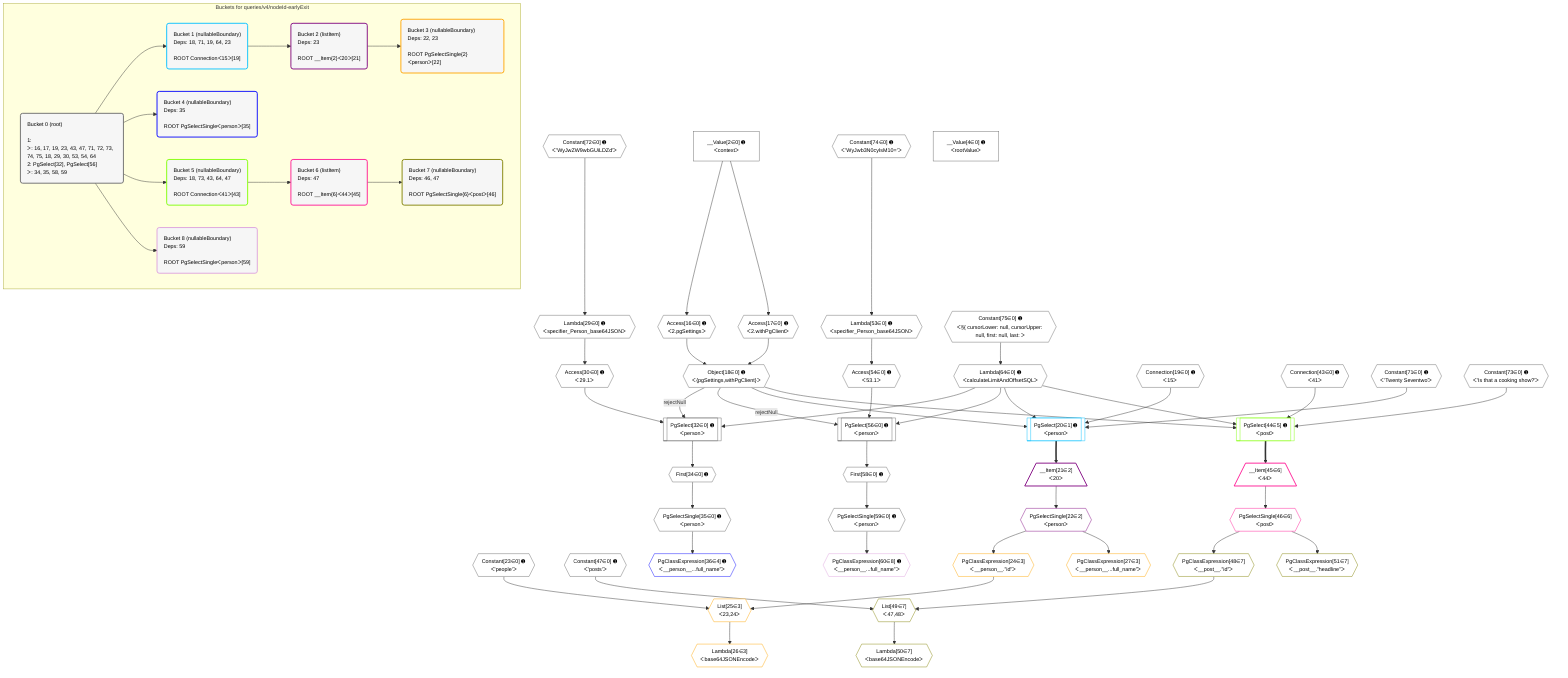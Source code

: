 %%{init: {'themeVariables': { 'fontSize': '12px'}}}%%
graph TD
    classDef path fill:#eee,stroke:#000,color:#000
    classDef plan fill:#fff,stroke-width:1px,color:#000
    classDef itemplan fill:#fff,stroke-width:2px,color:#000
    classDef unbatchedplan fill:#dff,stroke-width:1px,color:#000
    classDef sideeffectplan fill:#fcc,stroke-width:2px,color:#000
    classDef bucket fill:#f6f6f6,color:#000,stroke-width:2px,text-align:left


    %% plan dependencies
    PgSelect32[["PgSelect[32∈0] ➊<br />ᐸpersonᐳ"]]:::plan
    Object18{{"Object[18∈0] ➊<br />ᐸ{pgSettings,withPgClient}ᐳ"}}:::plan
    Access30{{"Access[30∈0] ➊<br />ᐸ29.1ᐳ"}}:::plan
    Lambda64{{"Lambda[64∈0] ➊<br />ᐸcalculateLimitAndOffsetSQLᐳ"}}:::plan
    Object18 -->|rejectNull| PgSelect32
    Access30 & Lambda64 --> PgSelect32
    PgSelect56[["PgSelect[56∈0] ➊<br />ᐸpersonᐳ"]]:::plan
    Access54{{"Access[54∈0] ➊<br />ᐸ53.1ᐳ"}}:::plan
    Object18 -->|rejectNull| PgSelect56
    Access54 & Lambda64 --> PgSelect56
    Access16{{"Access[16∈0] ➊<br />ᐸ2.pgSettingsᐳ"}}:::plan
    Access17{{"Access[17∈0] ➊<br />ᐸ2.withPgClientᐳ"}}:::plan
    Access16 & Access17 --> Object18
    __Value2["__Value[2∈0] ➊<br />ᐸcontextᐳ"]:::plan
    __Value2 --> Access16
    __Value2 --> Access17
    Lambda29{{"Lambda[29∈0] ➊<br />ᐸspecifier_Person_base64JSONᐳ"}}:::plan
    Constant72{{"Constant[72∈0] ➊<br />ᐸ'WyJwZW9wbGUiLDZd'ᐳ"}}:::plan
    Constant72 --> Lambda29
    Lambda29 --> Access30
    First34{{"First[34∈0] ➊"}}:::plan
    PgSelect32 --> First34
    PgSelectSingle35{{"PgSelectSingle[35∈0] ➊<br />ᐸpersonᐳ"}}:::plan
    First34 --> PgSelectSingle35
    Lambda53{{"Lambda[53∈0] ➊<br />ᐸspecifier_Person_base64JSONᐳ"}}:::plan
    Constant74{{"Constant[74∈0] ➊<br />ᐸ'WyJwb3N0cyIsM10='ᐳ"}}:::plan
    Constant74 --> Lambda53
    Lambda53 --> Access54
    First58{{"First[58∈0] ➊"}}:::plan
    PgSelect56 --> First58
    PgSelectSingle59{{"PgSelectSingle[59∈0] ➊<br />ᐸpersonᐳ"}}:::plan
    First58 --> PgSelectSingle59
    Constant75{{"Constant[75∈0] ➊<br />ᐸ§{ cursorLower: null, cursorUpper: null, first: null, last: ᐳ"}}:::plan
    Constant75 --> Lambda64
    __Value4["__Value[4∈0] ➊<br />ᐸrootValueᐳ"]:::plan
    Connection19{{"Connection[19∈0] ➊<br />ᐸ15ᐳ"}}:::plan
    Constant23{{"Constant[23∈0] ➊<br />ᐸ'people'ᐳ"}}:::plan
    Connection43{{"Connection[43∈0] ➊<br />ᐸ41ᐳ"}}:::plan
    Constant47{{"Constant[47∈0] ➊<br />ᐸ'posts'ᐳ"}}:::plan
    Constant71{{"Constant[71∈0] ➊<br />ᐸ'Twenty Seventwo'ᐳ"}}:::plan
    Constant73{{"Constant[73∈0] ➊<br />ᐸ'Is that a cooking show?'ᐳ"}}:::plan
    PgSelect20[["PgSelect[20∈1] ➊<br />ᐸpersonᐳ"]]:::plan
    Object18 & Constant71 & Connection19 & Lambda64 --> PgSelect20
    __Item21[/"__Item[21∈2]<br />ᐸ20ᐳ"\]:::itemplan
    PgSelect20 ==> __Item21
    PgSelectSingle22{{"PgSelectSingle[22∈2]<br />ᐸpersonᐳ"}}:::plan
    __Item21 --> PgSelectSingle22
    List25{{"List[25∈3]<br />ᐸ23,24ᐳ"}}:::plan
    PgClassExpression24{{"PgClassExpression[24∈3]<br />ᐸ__person__.”id”ᐳ"}}:::plan
    Constant23 & PgClassExpression24 --> List25
    PgSelectSingle22 --> PgClassExpression24
    Lambda26{{"Lambda[26∈3]<br />ᐸbase64JSONEncodeᐳ"}}:::plan
    List25 --> Lambda26
    PgClassExpression27{{"PgClassExpression[27∈3]<br />ᐸ__person__...full_name”ᐳ"}}:::plan
    PgSelectSingle22 --> PgClassExpression27
    PgClassExpression36{{"PgClassExpression[36∈4] ➊<br />ᐸ__person__...full_name”ᐳ"}}:::plan
    PgSelectSingle35 --> PgClassExpression36
    PgSelect44[["PgSelect[44∈5] ➊<br />ᐸpostᐳ"]]:::plan
    Object18 & Constant73 & Connection43 & Lambda64 --> PgSelect44
    __Item45[/"__Item[45∈6]<br />ᐸ44ᐳ"\]:::itemplan
    PgSelect44 ==> __Item45
    PgSelectSingle46{{"PgSelectSingle[46∈6]<br />ᐸpostᐳ"}}:::plan
    __Item45 --> PgSelectSingle46
    List49{{"List[49∈7]<br />ᐸ47,48ᐳ"}}:::plan
    PgClassExpression48{{"PgClassExpression[48∈7]<br />ᐸ__post__.”id”ᐳ"}}:::plan
    Constant47 & PgClassExpression48 --> List49
    PgSelectSingle46 --> PgClassExpression48
    Lambda50{{"Lambda[50∈7]<br />ᐸbase64JSONEncodeᐳ"}}:::plan
    List49 --> Lambda50
    PgClassExpression51{{"PgClassExpression[51∈7]<br />ᐸ__post__.”headline”ᐳ"}}:::plan
    PgSelectSingle46 --> PgClassExpression51
    PgClassExpression60{{"PgClassExpression[60∈8] ➊<br />ᐸ__person__...full_name”ᐳ"}}:::plan
    PgSelectSingle59 --> PgClassExpression60

    %% define steps

    subgraph "Buckets for queries/v4/nodeId-earlyExit"
    Bucket0("Bucket 0 (root)<br /><br />1: <br />ᐳ: 16, 17, 19, 23, 43, 47, 71, 72, 73, 74, 75, 18, 29, 30, 53, 54, 64<br />2: PgSelect[32], PgSelect[56]<br />ᐳ: 34, 35, 58, 59"):::bucket
    classDef bucket0 stroke:#696969
    class Bucket0,__Value2,__Value4,Access16,Access17,Object18,Connection19,Constant23,Lambda29,Access30,PgSelect32,First34,PgSelectSingle35,Connection43,Constant47,Lambda53,Access54,PgSelect56,First58,PgSelectSingle59,Lambda64,Constant71,Constant72,Constant73,Constant74,Constant75 bucket0
    Bucket1("Bucket 1 (nullableBoundary)<br />Deps: 18, 71, 19, 64, 23<br /><br />ROOT Connectionᐸ15ᐳ[19]"):::bucket
    classDef bucket1 stroke:#00bfff
    class Bucket1,PgSelect20 bucket1
    Bucket2("Bucket 2 (listItem)<br />Deps: 23<br /><br />ROOT __Item{2}ᐸ20ᐳ[21]"):::bucket
    classDef bucket2 stroke:#7f007f
    class Bucket2,__Item21,PgSelectSingle22 bucket2
    Bucket3("Bucket 3 (nullableBoundary)<br />Deps: 22, 23<br /><br />ROOT PgSelectSingle{2}ᐸpersonᐳ[22]"):::bucket
    classDef bucket3 stroke:#ffa500
    class Bucket3,PgClassExpression24,List25,Lambda26,PgClassExpression27 bucket3
    Bucket4("Bucket 4 (nullableBoundary)<br />Deps: 35<br /><br />ROOT PgSelectSingleᐸpersonᐳ[35]"):::bucket
    classDef bucket4 stroke:#0000ff
    class Bucket4,PgClassExpression36 bucket4
    Bucket5("Bucket 5 (nullableBoundary)<br />Deps: 18, 73, 43, 64, 47<br /><br />ROOT Connectionᐸ41ᐳ[43]"):::bucket
    classDef bucket5 stroke:#7fff00
    class Bucket5,PgSelect44 bucket5
    Bucket6("Bucket 6 (listItem)<br />Deps: 47<br /><br />ROOT __Item{6}ᐸ44ᐳ[45]"):::bucket
    classDef bucket6 stroke:#ff1493
    class Bucket6,__Item45,PgSelectSingle46 bucket6
    Bucket7("Bucket 7 (nullableBoundary)<br />Deps: 46, 47<br /><br />ROOT PgSelectSingle{6}ᐸpostᐳ[46]"):::bucket
    classDef bucket7 stroke:#808000
    class Bucket7,PgClassExpression48,List49,Lambda50,PgClassExpression51 bucket7
    Bucket8("Bucket 8 (nullableBoundary)<br />Deps: 59<br /><br />ROOT PgSelectSingleᐸpersonᐳ[59]"):::bucket
    classDef bucket8 stroke:#dda0dd
    class Bucket8,PgClassExpression60 bucket8
    Bucket0 --> Bucket1 & Bucket4 & Bucket5 & Bucket8
    Bucket1 --> Bucket2
    Bucket2 --> Bucket3
    Bucket5 --> Bucket6
    Bucket6 --> Bucket7
    end